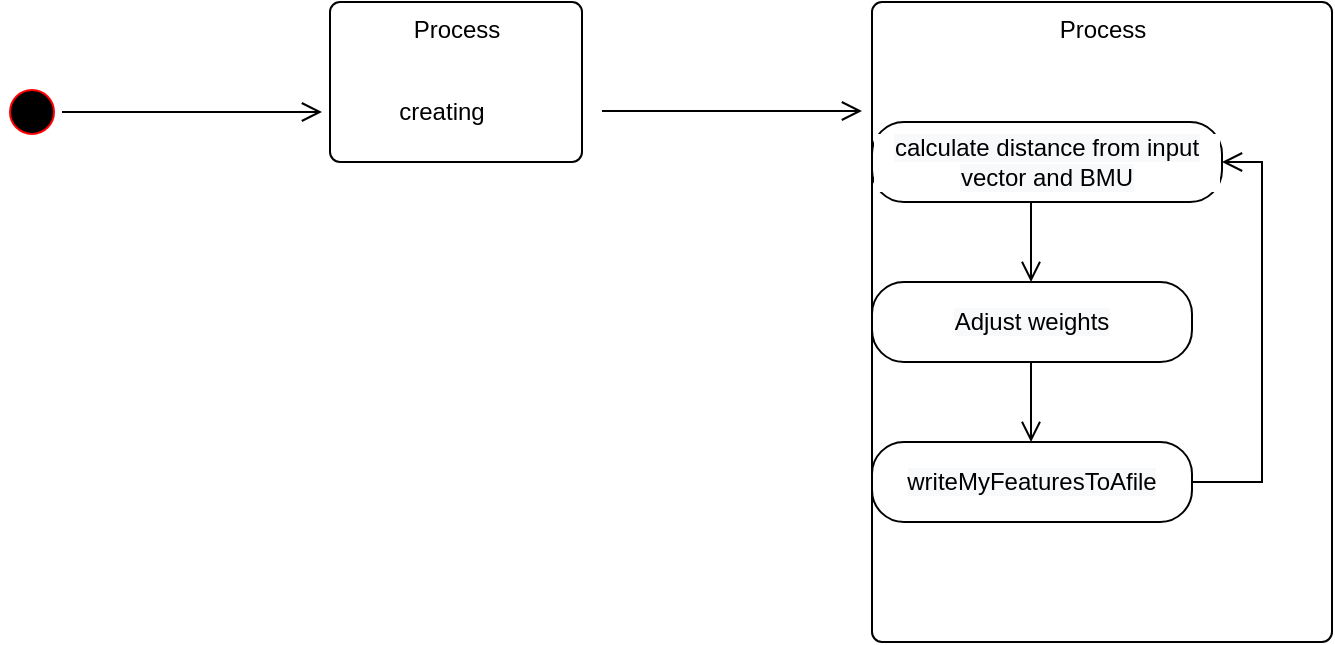 <mxfile version="15.8.3" type="github">
  <diagram id="F2uZlvy4hfClbj3k6jfk" name="Page-1">
    <mxGraphModel dx="1038" dy="583" grid="1" gridSize="10" guides="1" tooltips="1" connect="1" arrows="1" fold="1" page="1" pageScale="1" pageWidth="827" pageHeight="1169" math="0" shadow="0">
      <root>
        <mxCell id="0" />
        <mxCell id="1" parent="0" />
        <mxCell id="PLTZG-wTLj4Dj8tcine4-11" value="Process" style="html=1;align=center;verticalAlign=top;rounded=1;absoluteArcSize=1;arcSize=10;dashed=0;labelBackgroundColor=default;fontColor=#000000;strokeColor=#000000;fillColor=#FFFFFF;" vertex="1" parent="1">
          <mxGeometry x="204" y="80" width="126" height="80" as="geometry" />
        </mxCell>
        <mxCell id="PLTZG-wTLj4Dj8tcine4-10" value="Process" style="html=1;align=center;verticalAlign=top;rounded=1;absoluteArcSize=1;arcSize=10;dashed=0;labelBackgroundColor=default;fontColor=#000000;strokeColor=#000000;fillColor=#FFFFFF;" vertex="1" parent="1">
          <mxGeometry x="475" y="80" width="230" height="320" as="geometry" />
        </mxCell>
        <mxCell id="ESeuDQJYDt2gdoZuYAMs-1" value="" style="ellipse;html=1;shape=startState;fillColor=#000000;strokeColor=#ff0000;" parent="1" vertex="1">
          <mxGeometry x="40" y="120" width="30" height="30" as="geometry" />
        </mxCell>
        <mxCell id="ESeuDQJYDt2gdoZuYAMs-2" value="" style="edgeStyle=orthogonalEdgeStyle;html=1;verticalAlign=bottom;endArrow=open;endSize=8;strokeColor=#000000;rounded=0;" parent="1" source="ESeuDQJYDt2gdoZuYAMs-1" edge="1">
          <mxGeometry relative="1" as="geometry">
            <mxPoint x="200" y="135" as="targetPoint" />
          </mxGeometry>
        </mxCell>
        <mxCell id="ESeuDQJYDt2gdoZuYAMs-5" value="creating" style="text;html=1;strokeColor=none;fillColor=none;align=center;verticalAlign=middle;whiteSpace=wrap;rounded=0;" parent="1" vertex="1">
          <mxGeometry x="230" y="120" width="60" height="30" as="geometry" />
        </mxCell>
        <mxCell id="ESeuDQJYDt2gdoZuYAMs-6" value="" style="edgeStyle=orthogonalEdgeStyle;html=1;verticalAlign=bottom;endArrow=open;endSize=8;strokeColor=#000000;rounded=0;" parent="1" edge="1">
          <mxGeometry relative="1" as="geometry">
            <mxPoint x="470" y="134.5" as="targetPoint" />
            <mxPoint x="340" y="134.5" as="sourcePoint" />
          </mxGeometry>
        </mxCell>
        <mxCell id="PLTZG-wTLj4Dj8tcine4-3" value="&lt;span style=&quot;background-color: rgb(248 , 249 , 250)&quot;&gt;calculate distance from input vector and BMU&lt;/span&gt;" style="rounded=1;whiteSpace=wrap;html=1;arcSize=40;fontColor=#000000;fillColor=#FFFFFF;strokeColor=#000000;labelBackgroundColor=default;" vertex="1" parent="1">
          <mxGeometry x="475" y="140" width="175" height="40" as="geometry" />
        </mxCell>
        <mxCell id="PLTZG-wTLj4Dj8tcine4-5" value="&lt;span style=&quot;background-color: rgb(248 , 249 , 250)&quot;&gt;Adjust weights&lt;/span&gt;" style="rounded=1;whiteSpace=wrap;html=1;arcSize=40;fontColor=#000000;fillColor=#FFFFFF;strokeColor=#000000;labelBackgroundColor=default;" vertex="1" parent="1">
          <mxGeometry x="475" y="220" width="160" height="40" as="geometry" />
        </mxCell>
        <mxCell id="PLTZG-wTLj4Dj8tcine4-6" value="&lt;span style=&quot;background-color: rgb(248 , 249 , 250)&quot;&gt;writeMyFeaturesToAfile&lt;/span&gt;" style="rounded=1;whiteSpace=wrap;html=1;arcSize=40;fontColor=#000000;fillColor=#FFFFFF;strokeColor=#000000;labelBackgroundColor=default;" vertex="1" parent="1">
          <mxGeometry x="475" y="300" width="160" height="40" as="geometry" />
        </mxCell>
        <mxCell id="PLTZG-wTLj4Dj8tcine4-7" value="" style="edgeStyle=orthogonalEdgeStyle;html=1;verticalAlign=bottom;endArrow=open;endSize=8;strokeColor=#000000;rounded=0;" edge="1" parent="1">
          <mxGeometry relative="1" as="geometry">
            <mxPoint x="554.5" y="220" as="targetPoint" />
            <mxPoint x="554.5" y="180" as="sourcePoint" />
            <Array as="points">
              <mxPoint x="554.5" y="220" />
            </Array>
          </mxGeometry>
        </mxCell>
        <mxCell id="PLTZG-wTLj4Dj8tcine4-8" value="" style="edgeStyle=orthogonalEdgeStyle;html=1;verticalAlign=bottom;endArrow=open;endSize=8;strokeColor=#000000;rounded=0;" edge="1" parent="1">
          <mxGeometry relative="1" as="geometry">
            <mxPoint x="554.5" y="300" as="targetPoint" />
            <mxPoint x="554.5" y="260" as="sourcePoint" />
            <Array as="points">
              <mxPoint x="554.5" y="300" />
            </Array>
          </mxGeometry>
        </mxCell>
        <mxCell id="PLTZG-wTLj4Dj8tcine4-9" value="" style="edgeStyle=orthogonalEdgeStyle;html=1;verticalAlign=bottom;endArrow=open;endSize=8;strokeColor=#000000;rounded=0;entryX=1;entryY=0.5;entryDx=0;entryDy=0;" edge="1" parent="1" target="PLTZG-wTLj4Dj8tcine4-3">
          <mxGeometry relative="1" as="geometry">
            <mxPoint x="635" y="360" as="targetPoint" />
            <mxPoint x="635" y="320" as="sourcePoint" />
            <Array as="points">
              <mxPoint x="670" y="320" />
              <mxPoint x="670" y="160" />
            </Array>
          </mxGeometry>
        </mxCell>
      </root>
    </mxGraphModel>
  </diagram>
</mxfile>
